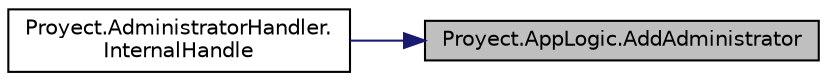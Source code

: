 digraph "Proyect.AppLogic.AddAdministrator"
{
 // INTERACTIVE_SVG=YES
 // LATEX_PDF_SIZE
  edge [fontname="Helvetica",fontsize="10",labelfontname="Helvetica",labelfontsize="10"];
  node [fontname="Helvetica",fontsize="10",shape=record];
  rankdir="RL";
  Node1 [label="Proyect.AppLogic.AddAdministrator",height=0.2,width=0.4,color="black", fillcolor="grey75", style="filled", fontcolor="black",tooltip="Registra a un id de usuario, como administrador. Le delega la responsabilidad a Administrator,..."];
  Node1 -> Node2 [dir="back",color="midnightblue",fontsize="10",style="solid",fontname="Helvetica"];
  Node2 [label="Proyect.AdministratorHandler.\lInternalHandle",height=0.2,width=0.4,color="black", fillcolor="white", style="filled",URL="$classProyect_1_1AdministratorHandler.html#afe5b60404466cc63e2b5c2c6fd682ff1",tooltip="Procesa el mensaje \"/nuevoadministrador\" y \"/invitar\", retorna true; retorna false en caso contrario."];
}
